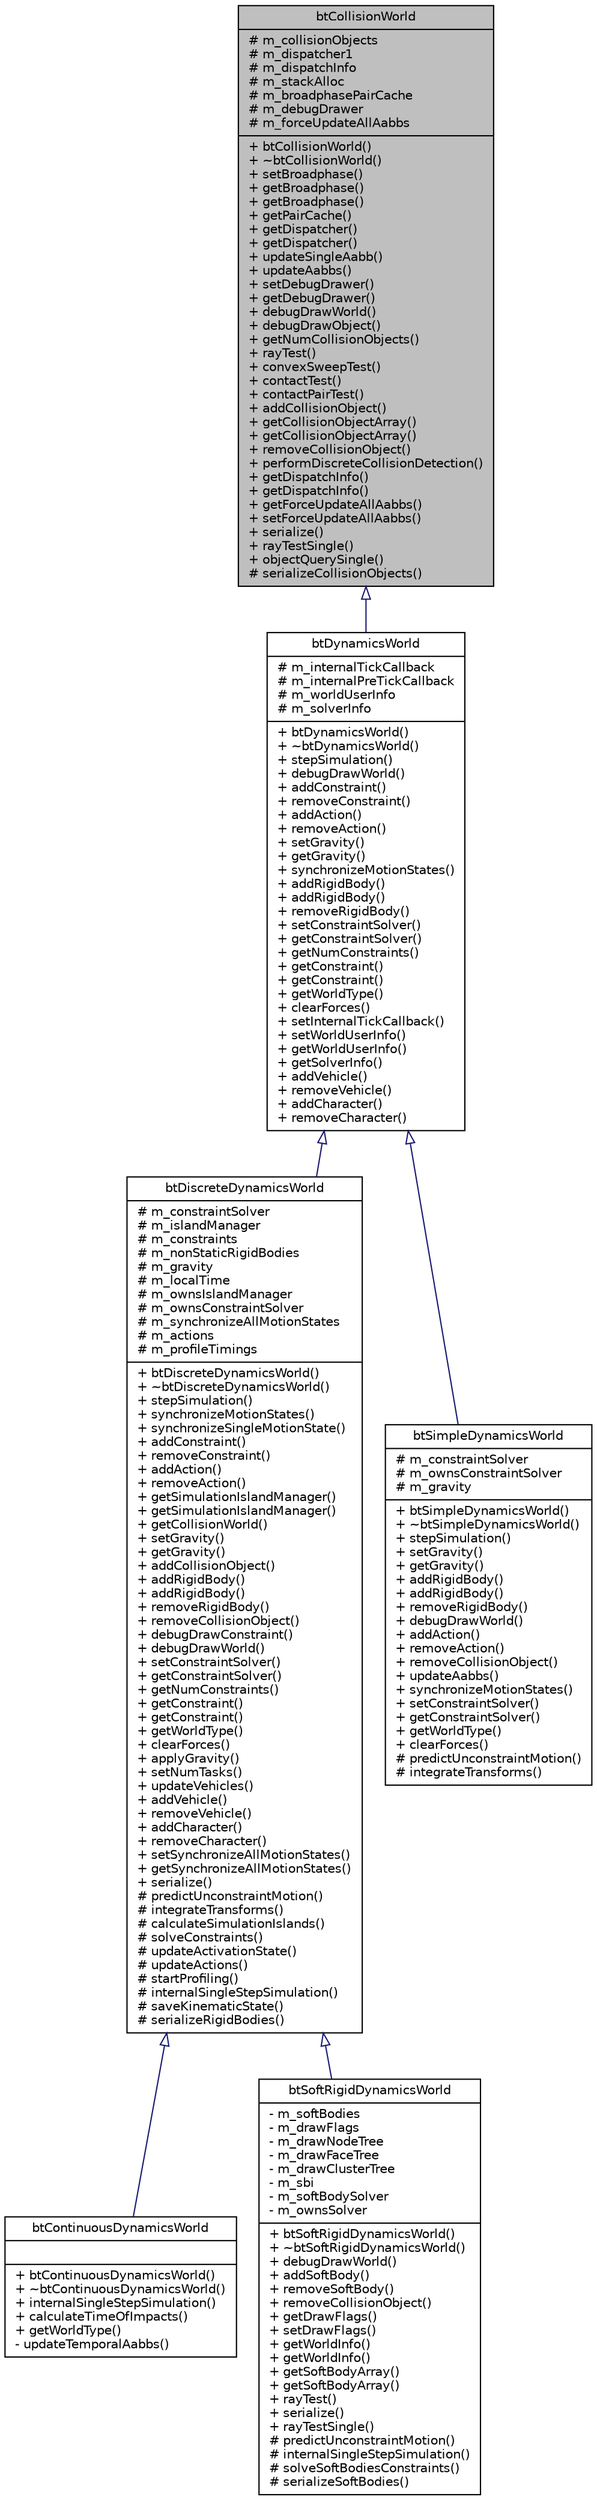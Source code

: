 digraph G
{
  edge [fontname="Helvetica",fontsize="10",labelfontname="Helvetica",labelfontsize="10"];
  node [fontname="Helvetica",fontsize="10",shape=record];
  Node1 [label="{btCollisionWorld\n|# m_collisionObjects\l# m_dispatcher1\l# m_dispatchInfo\l# m_stackAlloc\l# m_broadphasePairCache\l# m_debugDrawer\l# m_forceUpdateAllAabbs\l|+ btCollisionWorld()\l+ ~btCollisionWorld()\l+ setBroadphase()\l+ getBroadphase()\l+ getBroadphase()\l+ getPairCache()\l+ getDispatcher()\l+ getDispatcher()\l+ updateSingleAabb()\l+ updateAabbs()\l+ setDebugDrawer()\l+ getDebugDrawer()\l+ debugDrawWorld()\l+ debugDrawObject()\l+ getNumCollisionObjects()\l+ rayTest()\l+ convexSweepTest()\l+ contactTest()\l+ contactPairTest()\l+ addCollisionObject()\l+ getCollisionObjectArray()\l+ getCollisionObjectArray()\l+ removeCollisionObject()\l+ performDiscreteCollisionDetection()\l+ getDispatchInfo()\l+ getDispatchInfo()\l+ getForceUpdateAllAabbs()\l+ setForceUpdateAllAabbs()\l+ serialize()\l+ rayTestSingle()\l+ objectQuerySingle()\l# serializeCollisionObjects()\l}",height=0.2,width=0.4,color="black", fillcolor="grey75", style="filled" fontcolor="black"];
  Node1 -> Node2 [dir=back,color="midnightblue",fontsize="10",style="solid",arrowtail="empty",fontname="Helvetica"];
  Node2 [label="{btDynamicsWorld\n|# m_internalTickCallback\l# m_internalPreTickCallback\l# m_worldUserInfo\l# m_solverInfo\l|+ btDynamicsWorld()\l+ ~btDynamicsWorld()\l+ stepSimulation()\l+ debugDrawWorld()\l+ addConstraint()\l+ removeConstraint()\l+ addAction()\l+ removeAction()\l+ setGravity()\l+ getGravity()\l+ synchronizeMotionStates()\l+ addRigidBody()\l+ addRigidBody()\l+ removeRigidBody()\l+ setConstraintSolver()\l+ getConstraintSolver()\l+ getNumConstraints()\l+ getConstraint()\l+ getConstraint()\l+ getWorldType()\l+ clearForces()\l+ setInternalTickCallback()\l+ setWorldUserInfo()\l+ getWorldUserInfo()\l+ getSolverInfo()\l+ addVehicle()\l+ removeVehicle()\l+ addCharacter()\l+ removeCharacter()\l}",height=0.2,width=0.4,color="black", fillcolor="white", style="filled",URL="$d2/dc3/classbtDynamicsWorld.html",tooltip="The btDynamicsWorld is the interface class for several dynamics implementation, basic, discrete, parallel, and continuous etc."];
  Node2 -> Node3 [dir=back,color="midnightblue",fontsize="10",style="solid",arrowtail="empty",fontname="Helvetica"];
  Node3 [label="{btDiscreteDynamicsWorld\n|# m_constraintSolver\l# m_islandManager\l# m_constraints\l# m_nonStaticRigidBodies\l# m_gravity\l# m_localTime\l# m_ownsIslandManager\l# m_ownsConstraintSolver\l# m_synchronizeAllMotionStates\l# m_actions\l# m_profileTimings\l|+ btDiscreteDynamicsWorld()\l+ ~btDiscreteDynamicsWorld()\l+ stepSimulation()\l+ synchronizeMotionStates()\l+ synchronizeSingleMotionState()\l+ addConstraint()\l+ removeConstraint()\l+ addAction()\l+ removeAction()\l+ getSimulationIslandManager()\l+ getSimulationIslandManager()\l+ getCollisionWorld()\l+ setGravity()\l+ getGravity()\l+ addCollisionObject()\l+ addRigidBody()\l+ addRigidBody()\l+ removeRigidBody()\l+ removeCollisionObject()\l+ debugDrawConstraint()\l+ debugDrawWorld()\l+ setConstraintSolver()\l+ getConstraintSolver()\l+ getNumConstraints()\l+ getConstraint()\l+ getConstraint()\l+ getWorldType()\l+ clearForces()\l+ applyGravity()\l+ setNumTasks()\l+ updateVehicles()\l+ addVehicle()\l+ removeVehicle()\l+ addCharacter()\l+ removeCharacter()\l+ setSynchronizeAllMotionStates()\l+ getSynchronizeAllMotionStates()\l+ serialize()\l# predictUnconstraintMotion()\l# integrateTransforms()\l# calculateSimulationIslands()\l# solveConstraints()\l# updateActivationState()\l# updateActions()\l# startProfiling()\l# internalSingleStepSimulation()\l# saveKinematicState()\l# serializeRigidBodies()\l}",height=0.2,width=0.4,color="black", fillcolor="white", style="filled",URL="$db/d6c/classbtDiscreteDynamicsWorld.html"];
  Node3 -> Node4 [dir=back,color="midnightblue",fontsize="10",style="solid",arrowtail="empty",fontname="Helvetica"];
  Node4 [label="{btContinuousDynamicsWorld\n||+ btContinuousDynamicsWorld()\l+ ~btContinuousDynamicsWorld()\l+ internalSingleStepSimulation()\l+ calculateTimeOfImpacts()\l+ getWorldType()\l- updateTemporalAabbs()\l}",height=0.2,width=0.4,color="black", fillcolor="white", style="filled",URL="$d5/d62/classbtContinuousDynamicsWorld.html"];
  Node3 -> Node5 [dir=back,color="midnightblue",fontsize="10",style="solid",arrowtail="empty",fontname="Helvetica"];
  Node5 [label="{btSoftRigidDynamicsWorld\n|- m_softBodies\l- m_drawFlags\l- m_drawNodeTree\l- m_drawFaceTree\l- m_drawClusterTree\l- m_sbi\l- m_softBodySolver\l- m_ownsSolver\l|+ btSoftRigidDynamicsWorld()\l+ ~btSoftRigidDynamicsWorld()\l+ debugDrawWorld()\l+ addSoftBody()\l+ removeSoftBody()\l+ removeCollisionObject()\l+ getDrawFlags()\l+ setDrawFlags()\l+ getWorldInfo()\l+ getWorldInfo()\l+ getSoftBodyArray()\l+ getSoftBodyArray()\l+ rayTest()\l+ serialize()\l+ rayTestSingle()\l# predictUnconstraintMotion()\l# internalSingleStepSimulation()\l# solveSoftBodiesConstraints()\l# serializeSoftBodies()\l}",height=0.2,width=0.4,color="black", fillcolor="white", style="filled",URL="$d9/d94/classbtSoftRigidDynamicsWorld.html"];
  Node2 -> Node6 [dir=back,color="midnightblue",fontsize="10",style="solid",arrowtail="empty",fontname="Helvetica"];
  Node6 [label="{btSimpleDynamicsWorld\n|# m_constraintSolver\l# m_ownsConstraintSolver\l# m_gravity\l|+ btSimpleDynamicsWorld()\l+ ~btSimpleDynamicsWorld()\l+ stepSimulation()\l+ setGravity()\l+ getGravity()\l+ addRigidBody()\l+ addRigidBody()\l+ removeRigidBody()\l+ debugDrawWorld()\l+ addAction()\l+ removeAction()\l+ removeCollisionObject()\l+ updateAabbs()\l+ synchronizeMotionStates()\l+ setConstraintSolver()\l+ getConstraintSolver()\l+ getWorldType()\l+ clearForces()\l# predictUnconstraintMotion()\l# integrateTransforms()\l}",height=0.2,width=0.4,color="black", fillcolor="white", style="filled",URL="$d9/d7e/classbtSimpleDynamicsWorld.html"];
}
